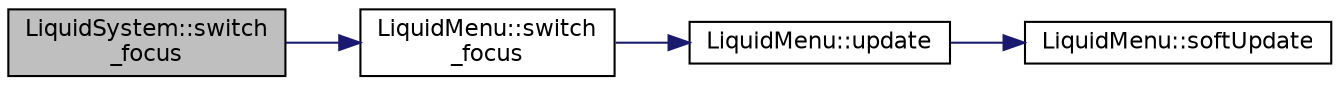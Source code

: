 digraph "LiquidSystem::switch_focus"
{
  edge [fontname="Helvetica",fontsize="11",labelfontname="Helvetica",labelfontsize="11"];
  node [fontname="Helvetica",fontsize="11",shape=record];
  rankdir="LR";
  Node98 [label="LiquidSystem::switch\l_focus",height=0.2,width=0.4,color="black", fillcolor="grey75", style="filled", fontcolor="black"];
  Node98 -> Node99 [color="midnightblue",fontsize="11",style="solid",fontname="Helvetica"];
  Node99 [label="LiquidMenu::switch\l_focus",height=0.2,width=0.4,color="black", fillcolor="white", style="filled",URL="$class_liquid_menu.html#a558e3573fca7d6774ada70709c1dc2c3",tooltip="Switches the focus. "];
  Node99 -> Node100 [color="midnightblue",fontsize="11",style="solid",fontname="Helvetica"];
  Node100 [label="LiquidMenu::update",height=0.2,width=0.4,color="black", fillcolor="white", style="filled",URL="$class_liquid_menu.html#af6935b3a7c65918abaf5594e7742af70",tooltip="Prints the current screen to the display. "];
  Node100 -> Node101 [color="midnightblue",fontsize="11",style="solid",fontname="Helvetica"];
  Node101 [label="LiquidMenu::softUpdate",height=0.2,width=0.4,color="black", fillcolor="white", style="filled",URL="$class_liquid_menu.html#a506aa5f8822031096a881aed7c6e45e5",tooltip="Prints the current screen to the display (without clearing). "];
}
